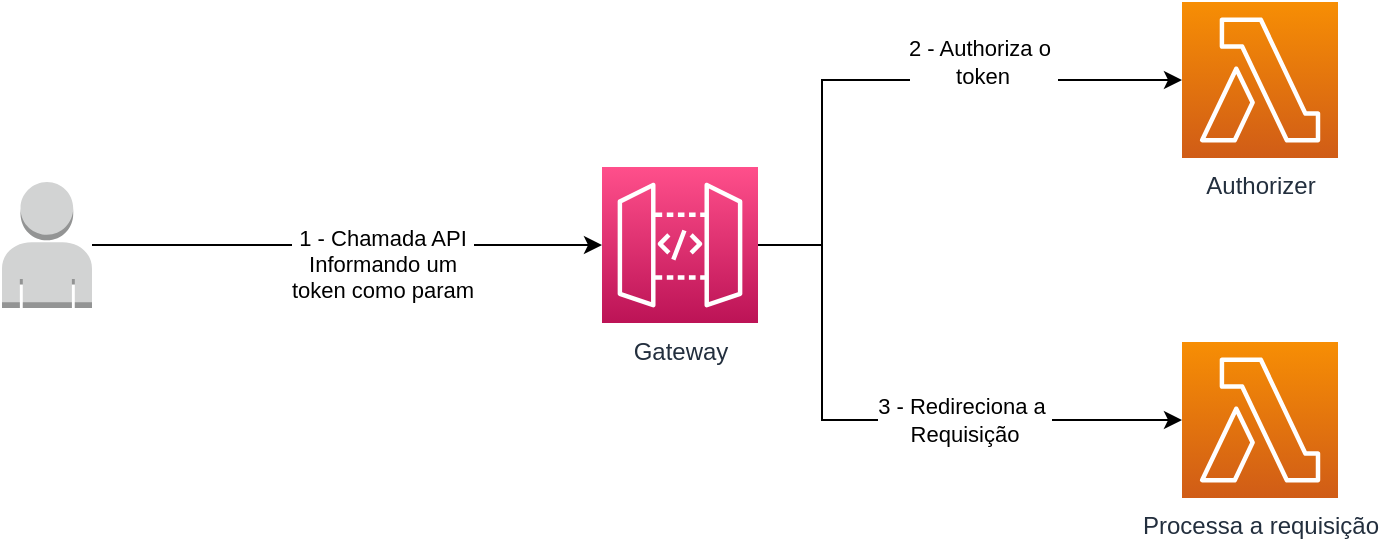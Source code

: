 <mxfile version="17.2.4" type="device"><diagram id="sa8lD7Bp4b0t7TOmedcM" name="Página-1"><mxGraphModel dx="1108" dy="553" grid="1" gridSize="10" guides="1" tooltips="1" connect="1" arrows="1" fold="1" page="1" pageScale="1" pageWidth="827" pageHeight="1169" math="0" shadow="0"><root><mxCell id="0"/><mxCell id="1" parent="0"/><mxCell id="WTxClLwTXQkXFy6ZIlzO-1" value="1 - Chamada API&lt;br&gt;Informando um&lt;br&gt;token como param" style="edgeStyle=orthogonalEdgeStyle;rounded=0;orthogonalLoop=1;jettySize=auto;html=1;" edge="1" parent="1" source="WTxClLwTXQkXFy6ZIlzO-2" target="WTxClLwTXQkXFy6ZIlzO-6"><mxGeometry x="0.137" y="-8" relative="1" as="geometry"><mxPoint y="1" as="offset"/></mxGeometry></mxCell><mxCell id="WTxClLwTXQkXFy6ZIlzO-2" value="" style="outlineConnect=0;dashed=0;verticalLabelPosition=bottom;verticalAlign=top;align=center;html=1;shape=mxgraph.aws3.user;fillColor=#D2D3D3;gradientColor=none;" vertex="1" parent="1"><mxGeometry x="140" y="360" width="45" height="63" as="geometry"/></mxCell><mxCell id="WTxClLwTXQkXFy6ZIlzO-3" value="2 - Authoriza o&amp;nbsp;&lt;br&gt;token" style="edgeStyle=orthogonalEdgeStyle;rounded=0;orthogonalLoop=1;jettySize=auto;html=1;entryX=0;entryY=0.5;entryDx=0;entryDy=0;entryPerimeter=0;" edge="1" parent="1" source="WTxClLwTXQkXFy6ZIlzO-6" target="WTxClLwTXQkXFy6ZIlzO-7"><mxGeometry x="0.319" y="9" relative="1" as="geometry"><Array as="points"><mxPoint x="550" y="392"/><mxPoint x="550" y="309"/></Array><mxPoint as="offset"/></mxGeometry></mxCell><mxCell id="WTxClLwTXQkXFy6ZIlzO-4" style="edgeStyle=orthogonalEdgeStyle;rounded=0;orthogonalLoop=1;jettySize=auto;html=1;entryX=0;entryY=0.5;entryDx=0;entryDy=0;entryPerimeter=0;" edge="1" parent="1" source="WTxClLwTXQkXFy6ZIlzO-6" target="WTxClLwTXQkXFy6ZIlzO-8"><mxGeometry relative="1" as="geometry"><Array as="points"><mxPoint x="550" y="392"/><mxPoint x="550" y="479"/></Array></mxGeometry></mxCell><mxCell id="WTxClLwTXQkXFy6ZIlzO-5" value="3 - Redireciona a&amp;nbsp;&lt;br&gt;Requisição" style="edgeLabel;html=1;align=center;verticalAlign=middle;resizable=0;points=[];" vertex="1" connectable="0" parent="WTxClLwTXQkXFy6ZIlzO-4"><mxGeometry x="0.272" relative="1" as="geometry"><mxPoint as="offset"/></mxGeometry></mxCell><mxCell id="WTxClLwTXQkXFy6ZIlzO-6" value="Gateway" style="sketch=0;points=[[0,0,0],[0.25,0,0],[0.5,0,0],[0.75,0,0],[1,0,0],[0,1,0],[0.25,1,0],[0.5,1,0],[0.75,1,0],[1,1,0],[0,0.25,0],[0,0.5,0],[0,0.75,0],[1,0.25,0],[1,0.5,0],[1,0.75,0]];outlineConnect=0;fontColor=#232F3E;gradientColor=#FF4F8B;gradientDirection=north;fillColor=#BC1356;strokeColor=#ffffff;dashed=0;verticalLabelPosition=bottom;verticalAlign=top;align=center;html=1;fontSize=12;fontStyle=0;aspect=fixed;shape=mxgraph.aws4.resourceIcon;resIcon=mxgraph.aws4.api_gateway;" vertex="1" parent="1"><mxGeometry x="440" y="352.5" width="78" height="78" as="geometry"/></mxCell><mxCell id="WTxClLwTXQkXFy6ZIlzO-7" value="Authorizer" style="sketch=0;points=[[0,0,0],[0.25,0,0],[0.5,0,0],[0.75,0,0],[1,0,0],[0,1,0],[0.25,1,0],[0.5,1,0],[0.75,1,0],[1,1,0],[0,0.25,0],[0,0.5,0],[0,0.75,0],[1,0.25,0],[1,0.5,0],[1,0.75,0]];outlineConnect=0;fontColor=#232F3E;gradientColor=#F78E04;gradientDirection=north;fillColor=#D05C17;strokeColor=#ffffff;dashed=0;verticalLabelPosition=bottom;verticalAlign=top;align=center;html=1;fontSize=12;fontStyle=0;aspect=fixed;shape=mxgraph.aws4.resourceIcon;resIcon=mxgraph.aws4.lambda;" vertex="1" parent="1"><mxGeometry x="730" y="270" width="78" height="78" as="geometry"/></mxCell><mxCell id="WTxClLwTXQkXFy6ZIlzO-8" value="Processa a requisição" style="sketch=0;points=[[0,0,0],[0.25,0,0],[0.5,0,0],[0.75,0,0],[1,0,0],[0,1,0],[0.25,1,0],[0.5,1,0],[0.75,1,0],[1,1,0],[0,0.25,0],[0,0.5,0],[0,0.75,0],[1,0.25,0],[1,0.5,0],[1,0.75,0]];outlineConnect=0;fontColor=#232F3E;gradientColor=#F78E04;gradientDirection=north;fillColor=#D05C17;strokeColor=#ffffff;dashed=0;verticalLabelPosition=bottom;verticalAlign=top;align=center;html=1;fontSize=12;fontStyle=0;aspect=fixed;shape=mxgraph.aws4.resourceIcon;resIcon=mxgraph.aws4.lambda;" vertex="1" parent="1"><mxGeometry x="730" y="440" width="78" height="78" as="geometry"/></mxCell></root></mxGraphModel></diagram></mxfile>